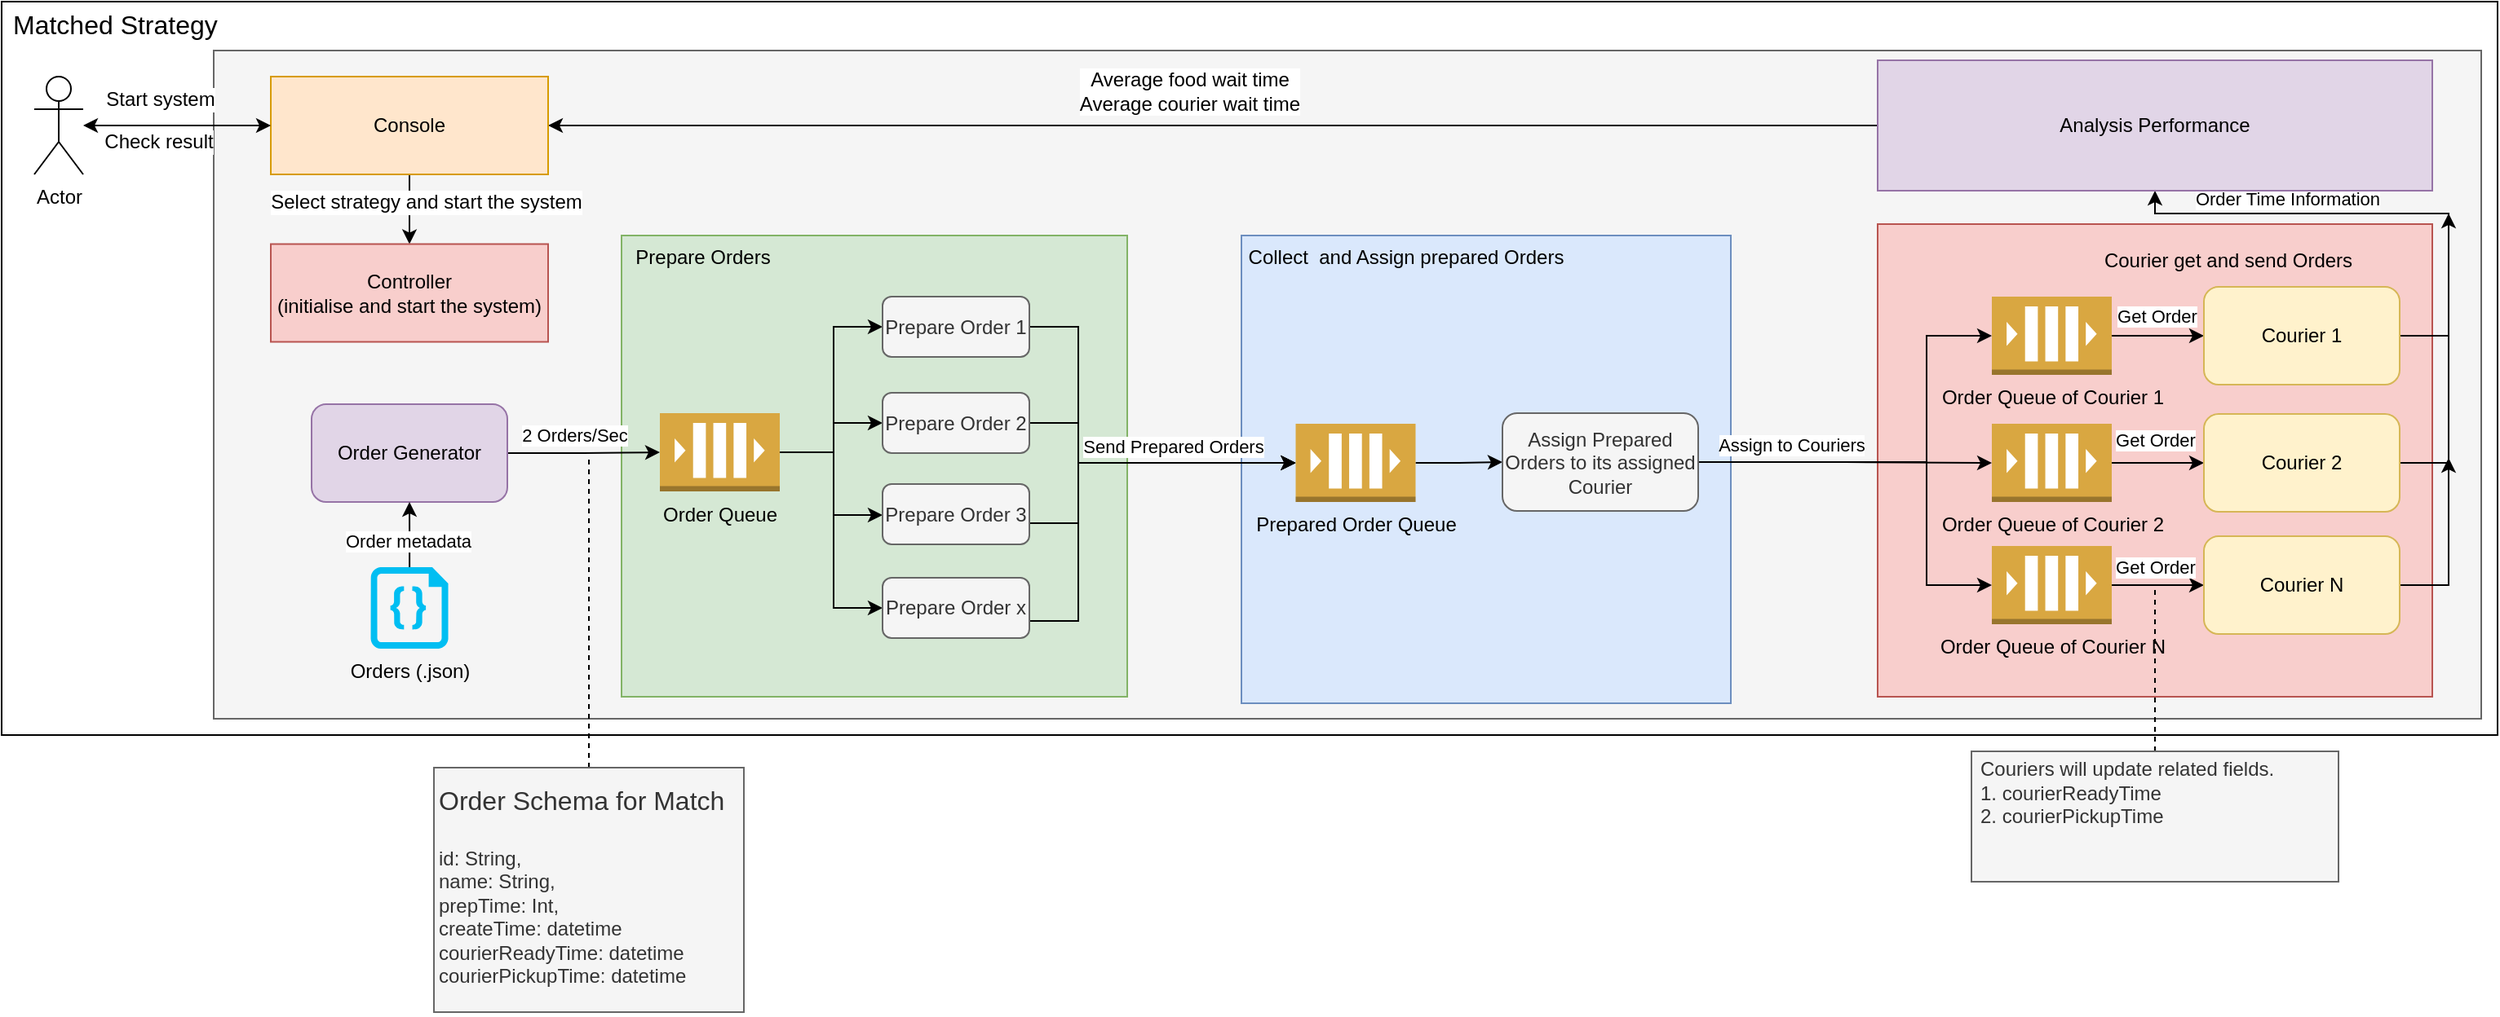 <mxfile version="14.9.6" type="device"><diagram id="l6yrrSomBy0GlyPEdiHW" name="Page-1"><mxGraphModel dx="2388" dy="743" grid="1" gridSize="10" guides="1" tooltips="1" connect="1" arrows="1" fold="1" page="1" pageScale="1" pageWidth="850" pageHeight="1100" math="0" shadow="0"><root><mxCell id="0"/><mxCell id="1" parent="0"/><mxCell id="06NIGEHmViHegqa7ey3h-1" value="" style="rounded=0;whiteSpace=wrap;html=1;" parent="1" vertex="1"><mxGeometry x="-350" y="120" width="1530" height="450" as="geometry"/></mxCell><UserObject label="" id="06NIGEHmViHegqa7ey3h-100"><mxCell style="rounded=0;whiteSpace=wrap;html=1;fontSize=12;fillColor=#f5f5f5;strokeColor=#666666;fontColor=#333333;" parent="1" vertex="1"><mxGeometry x="-220" y="150" width="1390" height="410" as="geometry"/></mxCell></UserObject><mxCell id="06NIGEHmViHegqa7ey3h-52" value="" style="rounded=0;whiteSpace=wrap;html=1;fillColor=#dae8fc;strokeColor=#6c8ebf;" parent="1" vertex="1"><mxGeometry x="410" y="263.5" width="300" height="287" as="geometry"/></mxCell><mxCell id="06NIGEHmViHegqa7ey3h-58" value="" style="rounded=0;whiteSpace=wrap;html=1;fillColor=#d5e8d4;strokeColor=#82b366;" parent="1" vertex="1"><mxGeometry x="30" y="263.5" width="310" height="283" as="geometry"/></mxCell><mxCell id="06NIGEHmViHegqa7ey3h-6" value="" style="rounded=0;whiteSpace=wrap;html=1;fillColor=#f8cecc;strokeColor=#b85450;" parent="1" vertex="1"><mxGeometry x="800" y="256.5" width="340" height="290" as="geometry"/></mxCell><mxCell id="06NIGEHmViHegqa7ey3h-2" value="Matched Strategy" style="text;html=1;strokeColor=none;fillColor=none;align=left;verticalAlign=middle;whiteSpace=wrap;rounded=0;fontSize=16;" parent="1" vertex="1"><mxGeometry x="-345" y="124" width="140" height="20" as="geometry"/></mxCell><mxCell id="06NIGEHmViHegqa7ey3h-19" style="edgeStyle=orthogonalEdgeStyle;rounded=0;orthogonalLoop=1;jettySize=auto;html=1;entryX=0;entryY=0.5;entryDx=0;entryDy=0;" parent="1" source="06NIGEHmViHegqa7ey3h-3" target="06NIGEHmViHegqa7ey3h-16" edge="1"><mxGeometry relative="1" as="geometry"/></mxCell><mxCell id="06NIGEHmViHegqa7ey3h-22" value="Get Order" style="edgeLabel;html=1;align=center;verticalAlign=middle;resizable=0;points=[];" parent="06NIGEHmViHegqa7ey3h-19" vertex="1" connectable="0"><mxGeometry x="-0.087" y="-1" relative="1" as="geometry"><mxPoint x="1" y="-13" as="offset"/></mxGeometry></mxCell><mxCell id="06NIGEHmViHegqa7ey3h-3" value="Order Queue of Courier 1" style="outlineConnect=0;dashed=0;verticalLabelPosition=bottom;verticalAlign=top;align=center;html=1;shape=mxgraph.aws3.queue;fillColor=#D9A741;gradientColor=none;" parent="1" vertex="1"><mxGeometry x="870" y="301" width="73.5" height="48" as="geometry"/></mxCell><mxCell id="06NIGEHmViHegqa7ey3h-20" style="edgeStyle=orthogonalEdgeStyle;rounded=0;orthogonalLoop=1;jettySize=auto;html=1;entryX=0;entryY=0.5;entryDx=0;entryDy=0;" parent="1" source="06NIGEHmViHegqa7ey3h-4" target="06NIGEHmViHegqa7ey3h-17" edge="1"><mxGeometry relative="1" as="geometry"/></mxCell><mxCell id="06NIGEHmViHegqa7ey3h-23" value="Get Order" style="edgeLabel;html=1;align=center;verticalAlign=middle;resizable=0;points=[];" parent="06NIGEHmViHegqa7ey3h-20" vertex="1" connectable="0"><mxGeometry x="-0.179" y="1" relative="1" as="geometry"><mxPoint x="3" y="-13" as="offset"/></mxGeometry></mxCell><mxCell id="06NIGEHmViHegqa7ey3h-4" value="Order Queue of Courier 2" style="outlineConnect=0;dashed=0;verticalLabelPosition=bottom;verticalAlign=top;align=center;html=1;shape=mxgraph.aws3.queue;fillColor=#D9A741;gradientColor=none;" parent="1" vertex="1"><mxGeometry x="870" y="379" width="73.5" height="48" as="geometry"/></mxCell><mxCell id="06NIGEHmViHegqa7ey3h-21" style="edgeStyle=orthogonalEdgeStyle;rounded=0;orthogonalLoop=1;jettySize=auto;html=1;entryX=0;entryY=0.5;entryDx=0;entryDy=0;" parent="1" source="06NIGEHmViHegqa7ey3h-5" target="06NIGEHmViHegqa7ey3h-18" edge="1"><mxGeometry relative="1" as="geometry"/></mxCell><mxCell id="06NIGEHmViHegqa7ey3h-24" value="Get Order" style="edgeLabel;html=1;align=center;verticalAlign=middle;resizable=0;points=[];" parent="06NIGEHmViHegqa7ey3h-21" vertex="1" connectable="0"><mxGeometry x="-0.179" y="-2" relative="1" as="geometry"><mxPoint x="3" y="-13" as="offset"/></mxGeometry></mxCell><mxCell id="06NIGEHmViHegqa7ey3h-5" value="Order Queue of Courier N" style="outlineConnect=0;dashed=0;verticalLabelPosition=bottom;verticalAlign=top;align=center;html=1;shape=mxgraph.aws3.queue;fillColor=#D9A741;gradientColor=none;" parent="1" vertex="1"><mxGeometry x="870" y="454" width="73.5" height="48" as="geometry"/></mxCell><mxCell id="06NIGEHmViHegqa7ey3h-28" style="edgeStyle=orthogonalEdgeStyle;rounded=0;orthogonalLoop=1;jettySize=auto;html=1;entryX=0;entryY=0.5;entryDx=0;entryDy=0;entryPerimeter=0;" parent="1" source="06NIGEHmViHegqa7ey3h-12" target="06NIGEHmViHegqa7ey3h-27" edge="1"><mxGeometry relative="1" as="geometry"/></mxCell><mxCell id="06NIGEHmViHegqa7ey3h-29" value="2 Orders/Sec" style="edgeLabel;html=1;align=center;verticalAlign=middle;resizable=0;points=[];" parent="06NIGEHmViHegqa7ey3h-28" vertex="1" connectable="0"><mxGeometry x="-0.28" y="-1" relative="1" as="geometry"><mxPoint x="7" y="-12" as="offset"/></mxGeometry></mxCell><mxCell id="06NIGEHmViHegqa7ey3h-12" value="Order Generator" style="rounded=1;whiteSpace=wrap;html=1;fillColor=#e1d5e7;strokeColor=#9673a6;" parent="1" vertex="1"><mxGeometry x="-160" y="367" width="120" height="60" as="geometry"/></mxCell><mxCell id="jXcXT25r3RVOKW2fctDf-1" style="edgeStyle=orthogonalEdgeStyle;rounded=0;orthogonalLoop=1;jettySize=auto;html=1;entryX=0.5;entryY=1;entryDx=0;entryDy=0;" parent="1" source="06NIGEHmViHegqa7ey3h-16" target="06NIGEHmViHegqa7ey3h-80" edge="1"><mxGeometry relative="1" as="geometry"><Array as="points"><mxPoint x="1150" y="325"/><mxPoint x="1150" y="250"/><mxPoint x="970" y="250"/></Array></mxGeometry></mxCell><mxCell id="jXcXT25r3RVOKW2fctDf-4" value="Order Time Information" style="edgeLabel;html=1;align=center;verticalAlign=middle;resizable=0;points=[];" parent="jXcXT25r3RVOKW2fctDf-1" vertex="1" connectable="0"><mxGeometry x="-0.015" relative="1" as="geometry"><mxPoint x="-57" y="-9" as="offset"/></mxGeometry></mxCell><mxCell id="06NIGEHmViHegqa7ey3h-16" value="Courier 1" style="rounded=1;whiteSpace=wrap;html=1;fillColor=#fff2cc;strokeColor=#d6b656;" parent="1" vertex="1"><mxGeometry x="1000" y="295" width="120" height="60" as="geometry"/></mxCell><mxCell id="jXcXT25r3RVOKW2fctDf-2" style="edgeStyle=orthogonalEdgeStyle;rounded=0;orthogonalLoop=1;jettySize=auto;html=1;" parent="1" source="06NIGEHmViHegqa7ey3h-17" edge="1"><mxGeometry relative="1" as="geometry"><mxPoint x="1150" y="250" as="targetPoint"/><Array as="points"><mxPoint x="1150" y="403"/><mxPoint x="1150" y="250"/></Array></mxGeometry></mxCell><mxCell id="06NIGEHmViHegqa7ey3h-17" value="Courier 2" style="rounded=1;whiteSpace=wrap;html=1;fillColor=#fff2cc;strokeColor=#d6b656;" parent="1" vertex="1"><mxGeometry x="1000" y="373" width="120" height="60" as="geometry"/></mxCell><mxCell id="jXcXT25r3RVOKW2fctDf-3" style="edgeStyle=orthogonalEdgeStyle;rounded=0;orthogonalLoop=1;jettySize=auto;html=1;" parent="1" source="06NIGEHmViHegqa7ey3h-18" edge="1"><mxGeometry relative="1" as="geometry"><mxPoint x="1150" y="400" as="targetPoint"/><Array as="points"><mxPoint x="1150" y="478"/><mxPoint x="1150" y="400"/></Array></mxGeometry></mxCell><mxCell id="06NIGEHmViHegqa7ey3h-18" value="Courier N" style="rounded=1;whiteSpace=wrap;html=1;fillColor=#fff2cc;strokeColor=#d6b656;" parent="1" vertex="1"><mxGeometry x="1000" y="448" width="120" height="60" as="geometry"/></mxCell><mxCell id="06NIGEHmViHegqa7ey3h-26" value="Prepare Orders" style="text;html=1;strokeColor=none;fillColor=none;align=center;verticalAlign=middle;whiteSpace=wrap;rounded=0;" parent="1" vertex="1"><mxGeometry x="30" y="266.75" width="100" height="20" as="geometry"/></mxCell><mxCell id="06NIGEHmViHegqa7ey3h-36" style="edgeStyle=orthogonalEdgeStyle;rounded=0;orthogonalLoop=1;jettySize=auto;html=1;entryX=0;entryY=0.5;entryDx=0;entryDy=0;" parent="1" source="06NIGEHmViHegqa7ey3h-27" target="06NIGEHmViHegqa7ey3h-30" edge="1"><mxGeometry relative="1" as="geometry"><Array as="points"><mxPoint x="160" y="397"/><mxPoint x="160" y="320"/></Array></mxGeometry></mxCell><mxCell id="06NIGEHmViHegqa7ey3h-37" style="edgeStyle=orthogonalEdgeStyle;rounded=0;orthogonalLoop=1;jettySize=auto;html=1;entryX=0;entryY=0.5;entryDx=0;entryDy=0;" parent="1" source="06NIGEHmViHegqa7ey3h-27" target="06NIGEHmViHegqa7ey3h-33" edge="1"><mxGeometry relative="1" as="geometry"><Array as="points"><mxPoint x="160" y="397"/><mxPoint x="160" y="379"/></Array></mxGeometry></mxCell><mxCell id="06NIGEHmViHegqa7ey3h-38" style="edgeStyle=orthogonalEdgeStyle;rounded=0;orthogonalLoop=1;jettySize=auto;html=1;entryX=0;entryY=0.5;entryDx=0;entryDy=0;" parent="1" source="06NIGEHmViHegqa7ey3h-27" target="06NIGEHmViHegqa7ey3h-34" edge="1"><mxGeometry relative="1" as="geometry"><Array as="points"><mxPoint x="160" y="397"/><mxPoint x="160" y="435"/><mxPoint x="190" y="435"/></Array></mxGeometry></mxCell><mxCell id="06NIGEHmViHegqa7ey3h-39" style="edgeStyle=orthogonalEdgeStyle;rounded=0;orthogonalLoop=1;jettySize=auto;html=1;entryX=0;entryY=0.5;entryDx=0;entryDy=0;" parent="1" source="06NIGEHmViHegqa7ey3h-27" target="06NIGEHmViHegqa7ey3h-35" edge="1"><mxGeometry relative="1" as="geometry"><Array as="points"><mxPoint x="160" y="397"/><mxPoint x="160" y="492"/></Array></mxGeometry></mxCell><mxCell id="06NIGEHmViHegqa7ey3h-27" value="Order Queue" style="outlineConnect=0;dashed=0;verticalLabelPosition=bottom;verticalAlign=top;align=center;html=1;shape=mxgraph.aws3.queue;fillColor=#D9A741;gradientColor=none;" parent="1" vertex="1"><mxGeometry x="53.5" y="372.5" width="73.5" height="48" as="geometry"/></mxCell><mxCell id="06NIGEHmViHegqa7ey3h-59" style="edgeStyle=orthogonalEdgeStyle;rounded=0;orthogonalLoop=1;jettySize=auto;html=1;entryX=0;entryY=0.5;entryDx=0;entryDy=0;entryPerimeter=0;endArrow=classic;endFill=1;" parent="1" source="06NIGEHmViHegqa7ey3h-30" target="06NIGEHmViHegqa7ey3h-54" edge="1"><mxGeometry relative="1" as="geometry"><Array as="points"><mxPoint x="310" y="320"/><mxPoint x="310" y="403"/></Array></mxGeometry></mxCell><mxCell id="06NIGEHmViHegqa7ey3h-30" value="Prepare Order 1" style="rounded=1;whiteSpace=wrap;html=1;fillColor=#f5f5f5;strokeColor=#666666;fontColor=#333333;" parent="1" vertex="1"><mxGeometry x="190" y="301" width="90" height="37" as="geometry"/></mxCell><mxCell id="06NIGEHmViHegqa7ey3h-60" style="edgeStyle=orthogonalEdgeStyle;rounded=0;orthogonalLoop=1;jettySize=auto;html=1;entryX=0;entryY=0.5;entryDx=0;entryDy=0;entryPerimeter=0;endArrow=classic;endFill=1;" parent="1" source="06NIGEHmViHegqa7ey3h-33" target="06NIGEHmViHegqa7ey3h-54" edge="1"><mxGeometry relative="1" as="geometry"><Array as="points"><mxPoint x="310" y="379"/><mxPoint x="310" y="403"/></Array></mxGeometry></mxCell><mxCell id="06NIGEHmViHegqa7ey3h-33" value="Prepare Order 2" style="rounded=1;whiteSpace=wrap;html=1;fillColor=#f5f5f5;strokeColor=#666666;fontColor=#333333;" parent="1" vertex="1"><mxGeometry x="190" y="360" width="90" height="37" as="geometry"/></mxCell><mxCell id="06NIGEHmViHegqa7ey3h-61" style="edgeStyle=orthogonalEdgeStyle;rounded=0;orthogonalLoop=1;jettySize=auto;html=1;entryX=0;entryY=0.5;entryDx=0;entryDy=0;entryPerimeter=0;endArrow=classic;endFill=1;" parent="1" source="06NIGEHmViHegqa7ey3h-34" target="06NIGEHmViHegqa7ey3h-54" edge="1"><mxGeometry relative="1" as="geometry"><Array as="points"><mxPoint x="310" y="440"/><mxPoint x="310" y="403"/></Array></mxGeometry></mxCell><mxCell id="06NIGEHmViHegqa7ey3h-34" value="Prepare Order 3" style="rounded=1;whiteSpace=wrap;html=1;fillColor=#f5f5f5;strokeColor=#666666;fontColor=#333333;" parent="1" vertex="1"><mxGeometry x="190" y="416" width="90" height="37" as="geometry"/></mxCell><mxCell id="06NIGEHmViHegqa7ey3h-62" style="edgeStyle=orthogonalEdgeStyle;rounded=0;orthogonalLoop=1;jettySize=auto;html=1;entryX=0;entryY=0.5;entryDx=0;entryDy=0;entryPerimeter=0;endArrow=classic;endFill=1;" parent="1" source="06NIGEHmViHegqa7ey3h-35" target="06NIGEHmViHegqa7ey3h-54" edge="1"><mxGeometry relative="1" as="geometry"><Array as="points"><mxPoint x="310" y="500"/><mxPoint x="310" y="403"/></Array></mxGeometry></mxCell><mxCell id="06NIGEHmViHegqa7ey3h-63" value="Send Prepared Orders" style="edgeLabel;html=1;align=center;verticalAlign=middle;resizable=0;points=[];" parent="06NIGEHmViHegqa7ey3h-62" vertex="1" connectable="0"><mxGeometry x="0.422" y="2" relative="1" as="geometry"><mxPoint y="-8" as="offset"/></mxGeometry></mxCell><mxCell id="06NIGEHmViHegqa7ey3h-35" value="Prepare Order x" style="rounded=1;whiteSpace=wrap;html=1;fillColor=#f5f5f5;strokeColor=#666666;fontColor=#333333;" parent="1" vertex="1"><mxGeometry x="190" y="473.5" width="90" height="37" as="geometry"/></mxCell><mxCell id="06NIGEHmViHegqa7ey3h-48" style="edgeStyle=orthogonalEdgeStyle;rounded=0;orthogonalLoop=1;jettySize=auto;html=1;dashed=1;endArrow=none;endFill=0;" parent="1" source="06NIGEHmViHegqa7ey3h-46" edge="1"><mxGeometry relative="1" as="geometry"><mxPoint x="10" y="400" as="targetPoint"/></mxGeometry></mxCell><mxCell id="06NIGEHmViHegqa7ey3h-46" value="&lt;h1&gt;&lt;span style=&quot;font-weight: 400&quot;&gt;&lt;font style=&quot;font-size: 16px&quot;&gt;Order Schema for Match&lt;/font&gt;&lt;/span&gt;&lt;br&gt;&lt;/h1&gt;&lt;div&gt;id: String,&lt;/div&gt;&lt;div&gt;name: String,&lt;/div&gt;&lt;div&gt;prepTime: Int,&lt;/div&gt;&lt;div&gt;createTime: datetime&lt;/div&gt;&lt;div&gt;courierReadyTime: datetime&lt;/div&gt;&lt;div&gt;courierPickupTime: datetime&lt;/div&gt;" style="text;html=1;strokeColor=#666666;fillColor=#f5f5f5;spacing=3;spacingTop=-20;whiteSpace=wrap;overflow=hidden;rounded=0;fontColor=#333333;" parent="1" vertex="1"><mxGeometry x="-85" y="590" width="190" height="150" as="geometry"/></mxCell><mxCell id="06NIGEHmViHegqa7ey3h-53" value="Collect&amp;nbsp; and Assign prepared Orders" style="text;html=1;strokeColor=none;fillColor=none;align=center;verticalAlign=middle;whiteSpace=wrap;rounded=0;" parent="1" vertex="1"><mxGeometry x="411" y="266.5" width="200" height="20" as="geometry"/></mxCell><mxCell id="06NIGEHmViHegqa7ey3h-64" style="edgeStyle=orthogonalEdgeStyle;rounded=0;orthogonalLoop=1;jettySize=auto;html=1;entryX=0;entryY=0.5;entryDx=0;entryDy=0;endArrow=classic;endFill=1;" parent="1" source="06NIGEHmViHegqa7ey3h-54" target="06NIGEHmViHegqa7ey3h-57" edge="1"><mxGeometry relative="1" as="geometry"/></mxCell><mxCell id="06NIGEHmViHegqa7ey3h-54" value="Prepared Order Queue" style="outlineConnect=0;dashed=0;verticalLabelPosition=bottom;verticalAlign=top;align=center;html=1;shape=mxgraph.aws3.queue;fillColor=#D9A741;gradientColor=none;" parent="1" vertex="1"><mxGeometry x="443.25" y="379" width="73.5" height="48" as="geometry"/></mxCell><mxCell id="06NIGEHmViHegqa7ey3h-66" style="edgeStyle=orthogonalEdgeStyle;rounded=0;orthogonalLoop=1;jettySize=auto;html=1;entryX=0;entryY=0.5;entryDx=0;entryDy=0;entryPerimeter=0;endArrow=classic;endFill=1;" parent="1" source="06NIGEHmViHegqa7ey3h-57" target="06NIGEHmViHegqa7ey3h-3" edge="1"><mxGeometry relative="1" as="geometry"><Array as="points"><mxPoint x="830" y="403"/><mxPoint x="830" y="325"/></Array></mxGeometry></mxCell><mxCell id="06NIGEHmViHegqa7ey3h-68" style="edgeStyle=orthogonalEdgeStyle;rounded=0;orthogonalLoop=1;jettySize=auto;html=1;entryX=0;entryY=0.5;entryDx=0;entryDy=0;entryPerimeter=0;endArrow=classic;endFill=1;" parent="1" source="06NIGEHmViHegqa7ey3h-57" target="06NIGEHmViHegqa7ey3h-5" edge="1"><mxGeometry relative="1" as="geometry"><Array as="points"><mxPoint x="830" y="403"/><mxPoint x="830" y="478"/></Array></mxGeometry></mxCell><mxCell id="06NIGEHmViHegqa7ey3h-69" value="Assign to Couriers" style="edgeLabel;html=1;align=center;verticalAlign=middle;resizable=0;points=[];" parent="06NIGEHmViHegqa7ey3h-68" vertex="1" connectable="0"><mxGeometry x="-0.567" y="-1" relative="1" as="geometry"><mxPoint x="1" y="-12" as="offset"/></mxGeometry></mxCell><mxCell id="jXcXT25r3RVOKW2fctDf-8" style="edgeStyle=orthogonalEdgeStyle;rounded=0;orthogonalLoop=1;jettySize=auto;html=1;entryX=0;entryY=0.5;entryDx=0;entryDy=0;entryPerimeter=0;" parent="1" source="06NIGEHmViHegqa7ey3h-57" target="06NIGEHmViHegqa7ey3h-4" edge="1"><mxGeometry relative="1" as="geometry"/></mxCell><mxCell id="06NIGEHmViHegqa7ey3h-57" value="Assign Prepared Orders to its assigned Courier" style="rounded=1;whiteSpace=wrap;html=1;fillColor=#f5f5f5;strokeColor=#666666;fontColor=#333333;" parent="1" vertex="1"><mxGeometry x="570" y="372.5" width="120" height="60" as="geometry"/></mxCell><mxCell id="06NIGEHmViHegqa7ey3h-65" value="Courier get and send Orders" style="text;html=1;strokeColor=none;fillColor=none;align=center;verticalAlign=middle;whiteSpace=wrap;rounded=0;" parent="1" vertex="1"><mxGeometry x="930" y="268.75" width="170" height="20" as="geometry"/></mxCell><mxCell id="06NIGEHmViHegqa7ey3h-76" style="edgeStyle=orthogonalEdgeStyle;rounded=0;orthogonalLoop=1;jettySize=auto;html=1;endArrow=none;endFill=0;dashed=1;" parent="1" source="06NIGEHmViHegqa7ey3h-74" edge="1"><mxGeometry relative="1" as="geometry"><mxPoint x="970" y="480" as="targetPoint"/></mxGeometry></mxCell><mxCell id="06NIGEHmViHegqa7ey3h-74" value="&lt;br&gt;Couriers will update related fields.&lt;br&gt;1. courierReadyTime&lt;br&gt;2. courierPickupTime" style="text;html=1;strokeColor=#666666;fillColor=#f5f5f5;spacing=5;spacingTop=-20;whiteSpace=wrap;overflow=hidden;rounded=0;fontColor=#333333;" parent="1" vertex="1"><mxGeometry x="857.5" y="580" width="225" height="80" as="geometry"/></mxCell><mxCell id="06NIGEHmViHegqa7ey3h-85" style="edgeStyle=orthogonalEdgeStyle;rounded=0;orthogonalLoop=1;jettySize=auto;html=1;fontSize=12;endArrow=classic;endFill=1;" parent="1" source="06NIGEHmViHegqa7ey3h-80" target="06NIGEHmViHegqa7ey3h-84" edge="1"><mxGeometry relative="1" as="geometry"/></mxCell><mxCell id="06NIGEHmViHegqa7ey3h-87" value="Average food wait time&lt;br&gt;Average courier wait time" style="edgeLabel;html=1;align=center;verticalAlign=middle;resizable=0;points=[];fontSize=12;" parent="06NIGEHmViHegqa7ey3h-85" vertex="1" connectable="0"><mxGeometry x="0.039" y="2" relative="1" as="geometry"><mxPoint x="1" y="-23" as="offset"/></mxGeometry></mxCell><mxCell id="06NIGEHmViHegqa7ey3h-80" value="Analysis Performance" style="rounded=0;whiteSpace=wrap;html=1;fontSize=12;fillColor=#e1d5e7;strokeColor=#9673a6;" parent="1" vertex="1"><mxGeometry x="800" y="156" width="340" height="80" as="geometry"/></mxCell><mxCell id="06NIGEHmViHegqa7ey3h-98" value="" style="edgeStyle=orthogonalEdgeStyle;rounded=0;orthogonalLoop=1;jettySize=auto;html=1;fontSize=12;endArrow=classic;endFill=1;" parent="1" source="06NIGEHmViHegqa7ey3h-84" target="06NIGEHmViHegqa7ey3h-93" edge="1"><mxGeometry relative="1" as="geometry"/></mxCell><mxCell id="06NIGEHmViHegqa7ey3h-99" value="Select strategy and start the system" style="edgeLabel;html=1;align=center;verticalAlign=middle;resizable=0;points=[];fontSize=12;" parent="06NIGEHmViHegqa7ey3h-98" vertex="1" connectable="0"><mxGeometry x="-0.218" y="-3" relative="1" as="geometry"><mxPoint x="13" as="offset"/></mxGeometry></mxCell><mxCell id="06NIGEHmViHegqa7ey3h-84" value="Console" style="rounded=0;whiteSpace=wrap;html=1;fontSize=12;fillColor=#ffe6cc;strokeColor=#d79b00;" parent="1" vertex="1"><mxGeometry x="-185" y="166" width="170" height="60" as="geometry"/></mxCell><mxCell id="06NIGEHmViHegqa7ey3h-89" style="edgeStyle=orthogonalEdgeStyle;rounded=0;orthogonalLoop=1;jettySize=auto;html=1;entryX=0;entryY=0.5;entryDx=0;entryDy=0;fontSize=12;endArrow=classic;endFill=1;startArrow=classic;startFill=1;" parent="1" source="06NIGEHmViHegqa7ey3h-88" target="06NIGEHmViHegqa7ey3h-84" edge="1"><mxGeometry relative="1" as="geometry"/></mxCell><mxCell id="06NIGEHmViHegqa7ey3h-91" value="Start system" style="edgeLabel;html=1;align=center;verticalAlign=middle;resizable=0;points=[];fontSize=12;" parent="06NIGEHmViHegqa7ey3h-89" vertex="1" connectable="0"><mxGeometry x="-0.124" y="-2" relative="1" as="geometry"><mxPoint x="-4" y="-18" as="offset"/></mxGeometry></mxCell><mxCell id="06NIGEHmViHegqa7ey3h-88" value="Actor" style="shape=umlActor;verticalLabelPosition=bottom;verticalAlign=top;html=1;outlineConnect=0;fontSize=12;" parent="1" vertex="1"><mxGeometry x="-330" y="166" width="30" height="60" as="geometry"/></mxCell><mxCell id="06NIGEHmViHegqa7ey3h-92" value="Check result" style="edgeLabel;html=1;align=center;verticalAlign=middle;resizable=0;points=[];fontSize=12;" parent="1" vertex="1" connectable="0"><mxGeometry x="-255.996" y="210.0" as="geometry"><mxPoint x="2" y="-4" as="offset"/></mxGeometry></mxCell><mxCell id="06NIGEHmViHegqa7ey3h-93" value="Controller&lt;br&gt;(initialise and start the system)" style="rounded=0;whiteSpace=wrap;html=1;fontSize=12;fillColor=#f8cecc;strokeColor=#b85450;" parent="1" vertex="1"><mxGeometry x="-185" y="268.75" width="170" height="60" as="geometry"/></mxCell><mxCell id="jXcXT25r3RVOKW2fctDf-6" value="" style="edgeStyle=orthogonalEdgeStyle;rounded=0;orthogonalLoop=1;jettySize=auto;html=1;" parent="1" source="jXcXT25r3RVOKW2fctDf-5" target="06NIGEHmViHegqa7ey3h-12" edge="1"><mxGeometry relative="1" as="geometry"/></mxCell><mxCell id="jXcXT25r3RVOKW2fctDf-7" value="Order metadata" style="edgeLabel;html=1;align=center;verticalAlign=middle;resizable=0;points=[];" parent="jXcXT25r3RVOKW2fctDf-6" vertex="1" connectable="0"><mxGeometry x="-0.202" y="1" relative="1" as="geometry"><mxPoint as="offset"/></mxGeometry></mxCell><mxCell id="jXcXT25r3RVOKW2fctDf-5" value="Orders (.json)" style="verticalLabelPosition=bottom;html=1;verticalAlign=top;align=center;strokeColor=none;fillColor=#00BEF2;shape=mxgraph.azure.code_file;pointerEvents=1;" parent="1" vertex="1"><mxGeometry x="-123.75" y="467" width="47.5" height="50" as="geometry"/></mxCell></root></mxGraphModel></diagram></mxfile>